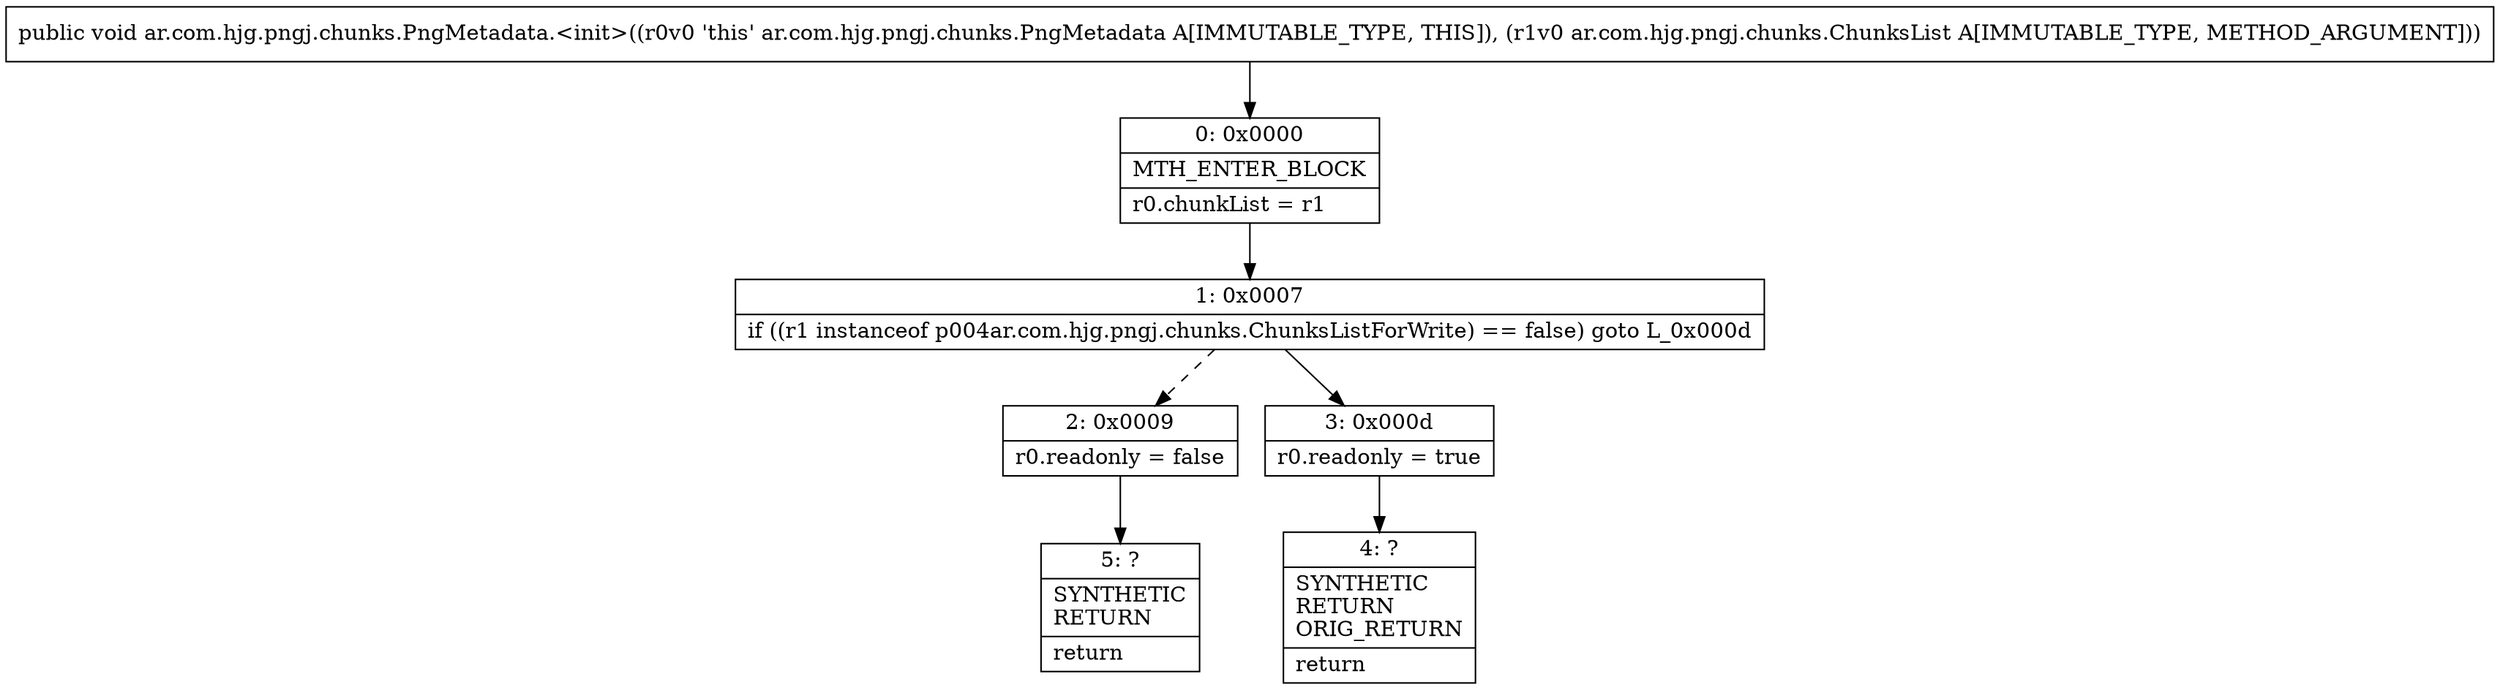 digraph "CFG forar.com.hjg.pngj.chunks.PngMetadata.\<init\>(Lar\/com\/hjg\/pngj\/chunks\/ChunksList;)V" {
Node_0 [shape=record,label="{0\:\ 0x0000|MTH_ENTER_BLOCK\l|r0.chunkList = r1\l}"];
Node_1 [shape=record,label="{1\:\ 0x0007|if ((r1 instanceof p004ar.com.hjg.pngj.chunks.ChunksListForWrite) == false) goto L_0x000d\l}"];
Node_2 [shape=record,label="{2\:\ 0x0009|r0.readonly = false\l}"];
Node_3 [shape=record,label="{3\:\ 0x000d|r0.readonly = true\l}"];
Node_4 [shape=record,label="{4\:\ ?|SYNTHETIC\lRETURN\lORIG_RETURN\l|return\l}"];
Node_5 [shape=record,label="{5\:\ ?|SYNTHETIC\lRETURN\l|return\l}"];
MethodNode[shape=record,label="{public void ar.com.hjg.pngj.chunks.PngMetadata.\<init\>((r0v0 'this' ar.com.hjg.pngj.chunks.PngMetadata A[IMMUTABLE_TYPE, THIS]), (r1v0 ar.com.hjg.pngj.chunks.ChunksList A[IMMUTABLE_TYPE, METHOD_ARGUMENT])) }"];
MethodNode -> Node_0;
Node_0 -> Node_1;
Node_1 -> Node_2[style=dashed];
Node_1 -> Node_3;
Node_2 -> Node_5;
Node_3 -> Node_4;
}

